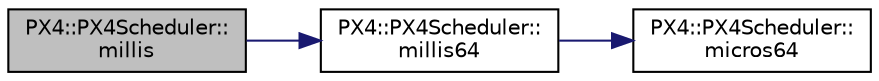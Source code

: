 digraph "PX4::PX4Scheduler::millis"
{
 // INTERACTIVE_SVG=YES
  edge [fontname="Helvetica",fontsize="10",labelfontname="Helvetica",labelfontsize="10"];
  node [fontname="Helvetica",fontsize="10",shape=record];
  rankdir="LR";
  Node1 [label="PX4::PX4Scheduler::\lmillis",height=0.2,width=0.4,color="black", fillcolor="grey75", style="filled", fontcolor="black"];
  Node1 -> Node2 [color="midnightblue",fontsize="10",style="solid",fontname="Helvetica"];
  Node2 [label="PX4::PX4Scheduler::\lmillis64",height=0.2,width=0.4,color="black", fillcolor="white", style="filled",URL="$classPX4_1_1PX4Scheduler.html#a8d902fd7ad4f7a2323b4baf28e142717"];
  Node2 -> Node3 [color="midnightblue",fontsize="10",style="solid",fontname="Helvetica"];
  Node3 [label="PX4::PX4Scheduler::\lmicros64",height=0.2,width=0.4,color="black", fillcolor="white", style="filled",URL="$classPX4_1_1PX4Scheduler.html#a822ec9075d8069255612c44a55373872"];
}
